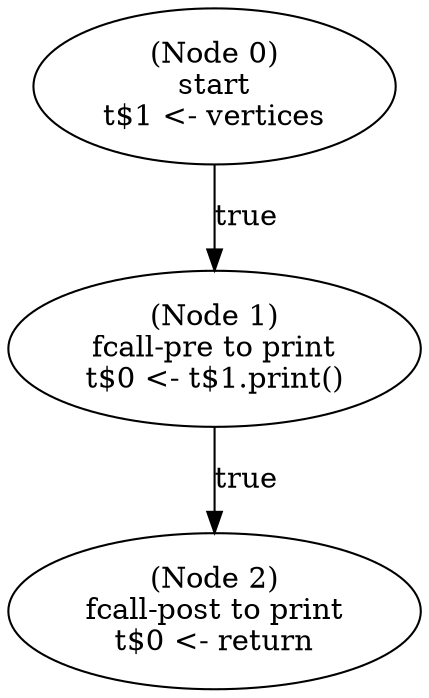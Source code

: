 digraph print_V_post {
  n0 [label="(Node 0)\nstart\nt$1 <- vertices\n"];
 n0 -> n1 [label="true"];
  n1 [label="(Node 1)\nfcall-pre to print\nt$0 <- t$1.print()\n"];
 n1 -> n2 [label="true"];
  n2 [label="(Node 2)\nfcall-post to print\nt$0 <- return\n"];
}
